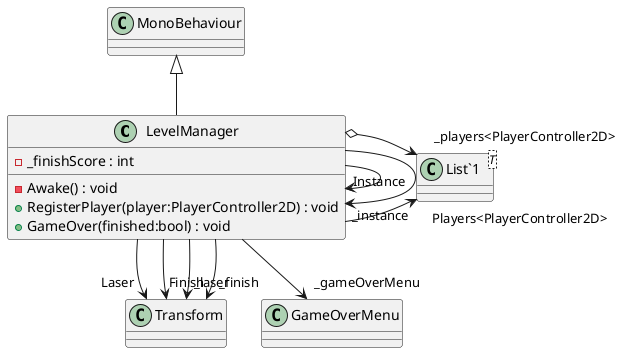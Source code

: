 @startuml
class LevelManager {
    - _finishScore : int
    - Awake() : void
    + RegisterPlayer(player:PlayerController2D) : void
    + GameOver(finished:bool) : void
}
class "List`1"<T> {
}
MonoBehaviour <|-- LevelManager
LevelManager --> "Instance" LevelManager
LevelManager --> "_instance" LevelManager
LevelManager --> "Players<PlayerController2D>" "List`1"
LevelManager --> "Laser" Transform
LevelManager --> "Finish" Transform
LevelManager --> "_laser" Transform
LevelManager --> "_finish" Transform
LevelManager --> "_gameOverMenu" GameOverMenu
LevelManager o-> "_players<PlayerController2D>" "List`1"
@enduml
